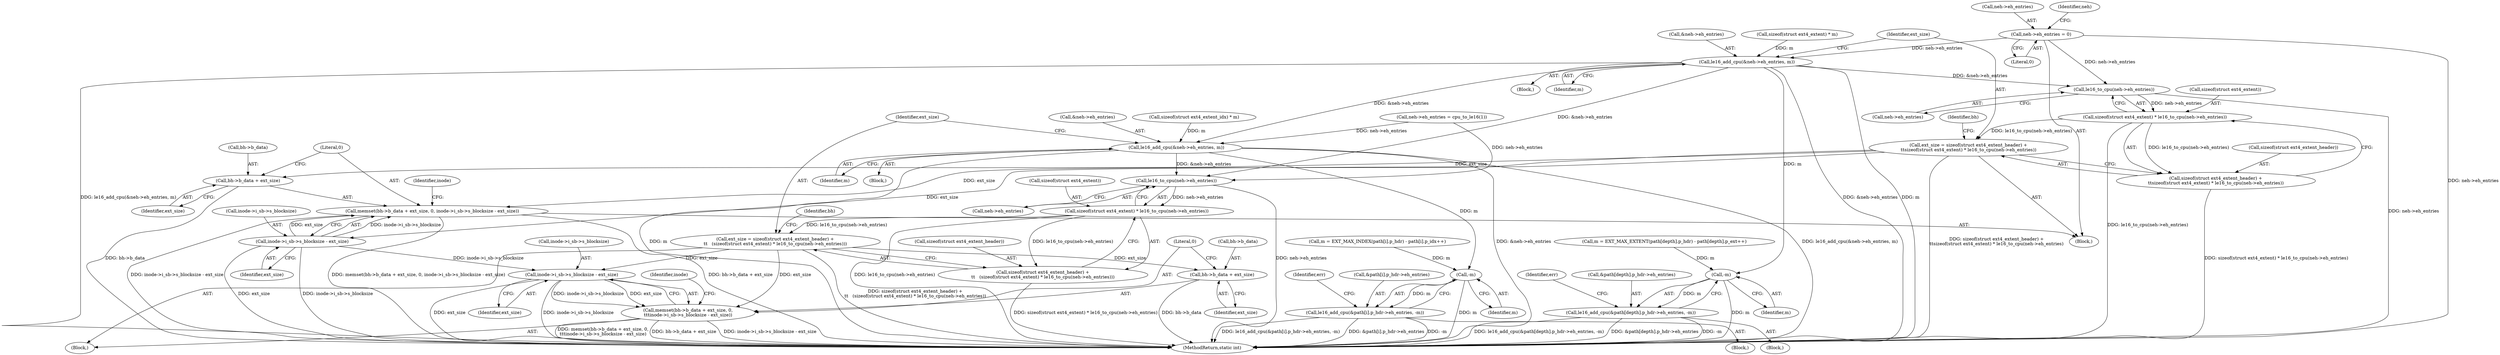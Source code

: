 digraph "0_linux_592acbf16821288ecdc4192c47e3774a4c48bb64_0@pointer" {
"1000327" [label="(Call,neh->eh_entries = 0)"];
"1000429" [label="(Call,le16_add_cpu(&neh->eh_entries, m))"];
"1000443" [label="(Call,le16_to_cpu(neh->eh_entries))"];
"1000440" [label="(Call,sizeof(struct ext4_extent) * le16_to_cpu(neh->eh_entries))"];
"1000435" [label="(Call,ext_size = sizeof(struct ext4_extent_header) +\n\t\tsizeof(struct ext4_extent) * le16_to_cpu(neh->eh_entries))"];
"1000447" [label="(Call,memset(bh->b_data + ext_size, 0, inode->i_sb->s_blocksize - ext_size))"];
"1000448" [label="(Call,bh->b_data + ext_size)"];
"1000454" [label="(Call,inode->i_sb->s_blocksize - ext_size)"];
"1000745" [label="(Call,inode->i_sb->s_blocksize - ext_size)"];
"1000738" [label="(Call,memset(bh->b_data + ext_size, 0,\n\t\t\tinode->i_sb->s_blocksize - ext_size))"];
"1000437" [label="(Call,sizeof(struct ext4_extent_header) +\n\t\tsizeof(struct ext4_extent) * le16_to_cpu(neh->eh_entries))"];
"1000505" [label="(Call,-m)"];
"1000496" [label="(Call,le16_add_cpu(&path[depth].p_hdr->eh_entries, -m))"];
"1000720" [label="(Call,le16_add_cpu(&neh->eh_entries, m))"];
"1000734" [label="(Call,le16_to_cpu(neh->eh_entries))"];
"1000731" [label="(Call,sizeof(struct ext4_extent) * le16_to_cpu(neh->eh_entries))"];
"1000726" [label="(Call,ext_size = sizeof(struct ext4_extent_header) +\n\t\t   (sizeof(struct ext4_extent) * le16_to_cpu(neh->eh_entries)))"];
"1000739" [label="(Call,bh->b_data + ext_size)"];
"1000728" [label="(Call,sizeof(struct ext4_extent_header) +\n\t\t   (sizeof(struct ext4_extent) * le16_to_cpu(neh->eh_entries)))"];
"1000796" [label="(Call,-m)"];
"1000787" [label="(Call,le16_add_cpu(&path[i].p_hdr->eh_entries, -m))"];
"1000412" [label="(Block,)"];
"1000453" [label="(Literal,0)"];
"1000716" [label="(Call,sizeof(struct ext4_extent_idx) * m)"];
"1000430" [label="(Call,&neh->eh_entries)"];
"1000707" [label="(Block,)"];
"1000484" [label="(Block,)"];
"1000496" [label="(Call,le16_add_cpu(&path[depth].p_hdr->eh_entries, -m))"];
"1000425" [label="(Call,sizeof(struct ext4_extent) * m)"];
"1000128" [label="(Block,)"];
"1000435" [label="(Call,ext_size = sizeof(struct ext4_extent_header) +\n\t\tsizeof(struct ext4_extent) * le16_to_cpu(neh->eh_entries))"];
"1000720" [label="(Call,le16_add_cpu(&neh->eh_entries, m))"];
"1000390" [label="(Call,m = EXT_MAX_EXTENT(path[depth].p_hdr) - path[depth].p_ext++)"];
"1000741" [label="(Identifier,bh)"];
"1000740" [label="(Call,bh->b_data)"];
"1000553" [label="(Block,)"];
"1000788" [label="(Call,&path[i].p_hdr->eh_entries)"];
"1000753" [label="(Identifier,inode)"];
"1000745" [label="(Call,inode->i_sb->s_blocksize - ext_size)"];
"1000506" [label="(Identifier,m)"];
"1000447" [label="(Call,memset(bh->b_data + ext_size, 0, inode->i_sb->s_blocksize - ext_size))"];
"1000508" [label="(Identifier,err)"];
"1000441" [label="(Call,sizeof(struct ext4_extent))"];
"1000437" [label="(Call,sizeof(struct ext4_extent_header) +\n\t\tsizeof(struct ext4_extent) * le16_to_cpu(neh->eh_entries))"];
"1000594" [label="(Call,neh->eh_entries = cpu_to_le16(1))"];
"1000787" [label="(Call,le16_add_cpu(&path[i].p_hdr->eh_entries, -m))"];
"1000450" [label="(Identifier,bh)"];
"1000444" [label="(Call,neh->eh_entries)"];
"1000734" [label="(Call,le16_to_cpu(neh->eh_entries))"];
"1000462" [label="(Identifier,inode)"];
"1000443" [label="(Call,le16_to_cpu(neh->eh_entries))"];
"1000328" [label="(Call,neh->eh_entries)"];
"1000434" [label="(Identifier,m)"];
"1000672" [label="(Call,m = EXT_MAX_INDEX(path[i].p_hdr) - path[i].p_idx++)"];
"1000436" [label="(Identifier,ext_size)"];
"1000331" [label="(Literal,0)"];
"1000440" [label="(Call,sizeof(struct ext4_extent) * le16_to_cpu(neh->eh_entries))"];
"1000799" [label="(Identifier,err)"];
"1000460" [label="(Identifier,ext_size)"];
"1000728" [label="(Call,sizeof(struct ext4_extent_header) +\n\t\t   (sizeof(struct ext4_extent) * le16_to_cpu(neh->eh_entries)))"];
"1000738" [label="(Call,memset(bh->b_data + ext_size, 0,\n\t\t\tinode->i_sb->s_blocksize - ext_size))"];
"1000727" [label="(Identifier,ext_size)"];
"1000448" [label="(Call,bh->b_data + ext_size)"];
"1000739" [label="(Call,bh->b_data + ext_size)"];
"1000731" [label="(Call,sizeof(struct ext4_extent) * le16_to_cpu(neh->eh_entries))"];
"1000449" [label="(Call,bh->b_data)"];
"1000743" [label="(Identifier,ext_size)"];
"1000505" [label="(Call,-m)"];
"1000455" [label="(Call,inode->i_sb->s_blocksize)"];
"1000454" [label="(Call,inode->i_sb->s_blocksize - ext_size)"];
"1000865" [label="(MethodReturn,static int)"];
"1000726" [label="(Call,ext_size = sizeof(struct ext4_extent_header) +\n\t\t   (sizeof(struct ext4_extent) * le16_to_cpu(neh->eh_entries)))"];
"1000746" [label="(Call,inode->i_sb->s_blocksize)"];
"1000438" [label="(Call,sizeof(struct ext4_extent_header))"];
"1000735" [label="(Call,neh->eh_entries)"];
"1000429" [label="(Call,le16_add_cpu(&neh->eh_entries, m))"];
"1000775" [label="(Block,)"];
"1000334" [label="(Identifier,neh)"];
"1000751" [label="(Identifier,ext_size)"];
"1000797" [label="(Identifier,m)"];
"1000452" [label="(Identifier,ext_size)"];
"1000721" [label="(Call,&neh->eh_entries)"];
"1000796" [label="(Call,-m)"];
"1000729" [label="(Call,sizeof(struct ext4_extent_header))"];
"1000497" [label="(Call,&path[depth].p_hdr->eh_entries)"];
"1000732" [label="(Call,sizeof(struct ext4_extent))"];
"1000744" [label="(Literal,0)"];
"1000725" [label="(Identifier,m)"];
"1000327" [label="(Call,neh->eh_entries = 0)"];
"1000327" -> "1000128"  [label="AST: "];
"1000327" -> "1000331"  [label="CFG: "];
"1000328" -> "1000327"  [label="AST: "];
"1000331" -> "1000327"  [label="AST: "];
"1000334" -> "1000327"  [label="CFG: "];
"1000327" -> "1000865"  [label="DDG: neh->eh_entries"];
"1000327" -> "1000429"  [label="DDG: neh->eh_entries"];
"1000327" -> "1000443"  [label="DDG: neh->eh_entries"];
"1000429" -> "1000412"  [label="AST: "];
"1000429" -> "1000434"  [label="CFG: "];
"1000430" -> "1000429"  [label="AST: "];
"1000434" -> "1000429"  [label="AST: "];
"1000436" -> "1000429"  [label="CFG: "];
"1000429" -> "1000865"  [label="DDG: m"];
"1000429" -> "1000865"  [label="DDG: &neh->eh_entries"];
"1000429" -> "1000865"  [label="DDG: le16_add_cpu(&neh->eh_entries, m)"];
"1000425" -> "1000429"  [label="DDG: m"];
"1000429" -> "1000443"  [label="DDG: &neh->eh_entries"];
"1000429" -> "1000505"  [label="DDG: m"];
"1000429" -> "1000720"  [label="DDG: &neh->eh_entries"];
"1000429" -> "1000734"  [label="DDG: &neh->eh_entries"];
"1000443" -> "1000440"  [label="AST: "];
"1000443" -> "1000444"  [label="CFG: "];
"1000444" -> "1000443"  [label="AST: "];
"1000440" -> "1000443"  [label="CFG: "];
"1000443" -> "1000865"  [label="DDG: neh->eh_entries"];
"1000443" -> "1000440"  [label="DDG: neh->eh_entries"];
"1000440" -> "1000437"  [label="AST: "];
"1000441" -> "1000440"  [label="AST: "];
"1000437" -> "1000440"  [label="CFG: "];
"1000440" -> "1000865"  [label="DDG: le16_to_cpu(neh->eh_entries)"];
"1000440" -> "1000435"  [label="DDG: le16_to_cpu(neh->eh_entries)"];
"1000440" -> "1000437"  [label="DDG: le16_to_cpu(neh->eh_entries)"];
"1000435" -> "1000128"  [label="AST: "];
"1000435" -> "1000437"  [label="CFG: "];
"1000436" -> "1000435"  [label="AST: "];
"1000437" -> "1000435"  [label="AST: "];
"1000450" -> "1000435"  [label="CFG: "];
"1000435" -> "1000865"  [label="DDG: sizeof(struct ext4_extent_header) +\n\t\tsizeof(struct ext4_extent) * le16_to_cpu(neh->eh_entries)"];
"1000435" -> "1000447"  [label="DDG: ext_size"];
"1000435" -> "1000448"  [label="DDG: ext_size"];
"1000435" -> "1000454"  [label="DDG: ext_size"];
"1000447" -> "1000128"  [label="AST: "];
"1000447" -> "1000454"  [label="CFG: "];
"1000448" -> "1000447"  [label="AST: "];
"1000453" -> "1000447"  [label="AST: "];
"1000454" -> "1000447"  [label="AST: "];
"1000462" -> "1000447"  [label="CFG: "];
"1000447" -> "1000865"  [label="DDG: memset(bh->b_data + ext_size, 0, inode->i_sb->s_blocksize - ext_size)"];
"1000447" -> "1000865"  [label="DDG: bh->b_data + ext_size"];
"1000447" -> "1000865"  [label="DDG: inode->i_sb->s_blocksize - ext_size"];
"1000454" -> "1000447"  [label="DDG: inode->i_sb->s_blocksize"];
"1000454" -> "1000447"  [label="DDG: ext_size"];
"1000448" -> "1000452"  [label="CFG: "];
"1000449" -> "1000448"  [label="AST: "];
"1000452" -> "1000448"  [label="AST: "];
"1000453" -> "1000448"  [label="CFG: "];
"1000448" -> "1000865"  [label="DDG: bh->b_data"];
"1000454" -> "1000460"  [label="CFG: "];
"1000455" -> "1000454"  [label="AST: "];
"1000460" -> "1000454"  [label="AST: "];
"1000454" -> "1000865"  [label="DDG: inode->i_sb->s_blocksize"];
"1000454" -> "1000865"  [label="DDG: ext_size"];
"1000454" -> "1000745"  [label="DDG: inode->i_sb->s_blocksize"];
"1000745" -> "1000738"  [label="AST: "];
"1000745" -> "1000751"  [label="CFG: "];
"1000746" -> "1000745"  [label="AST: "];
"1000751" -> "1000745"  [label="AST: "];
"1000738" -> "1000745"  [label="CFG: "];
"1000745" -> "1000865"  [label="DDG: ext_size"];
"1000745" -> "1000865"  [label="DDG: inode->i_sb->s_blocksize"];
"1000745" -> "1000738"  [label="DDG: inode->i_sb->s_blocksize"];
"1000745" -> "1000738"  [label="DDG: ext_size"];
"1000726" -> "1000745"  [label="DDG: ext_size"];
"1000738" -> "1000553"  [label="AST: "];
"1000739" -> "1000738"  [label="AST: "];
"1000744" -> "1000738"  [label="AST: "];
"1000753" -> "1000738"  [label="CFG: "];
"1000738" -> "1000865"  [label="DDG: bh->b_data + ext_size"];
"1000738" -> "1000865"  [label="DDG: inode->i_sb->s_blocksize - ext_size"];
"1000738" -> "1000865"  [label="DDG: memset(bh->b_data + ext_size, 0,\n\t\t\tinode->i_sb->s_blocksize - ext_size)"];
"1000726" -> "1000738"  [label="DDG: ext_size"];
"1000438" -> "1000437"  [label="AST: "];
"1000437" -> "1000865"  [label="DDG: sizeof(struct ext4_extent) * le16_to_cpu(neh->eh_entries)"];
"1000505" -> "1000496"  [label="AST: "];
"1000505" -> "1000506"  [label="CFG: "];
"1000506" -> "1000505"  [label="AST: "];
"1000496" -> "1000505"  [label="CFG: "];
"1000505" -> "1000865"  [label="DDG: m"];
"1000505" -> "1000496"  [label="DDG: m"];
"1000390" -> "1000505"  [label="DDG: m"];
"1000496" -> "1000484"  [label="AST: "];
"1000497" -> "1000496"  [label="AST: "];
"1000508" -> "1000496"  [label="CFG: "];
"1000496" -> "1000865"  [label="DDG: le16_add_cpu(&path[depth].p_hdr->eh_entries, -m)"];
"1000496" -> "1000865"  [label="DDG: &path[depth].p_hdr->eh_entries"];
"1000496" -> "1000865"  [label="DDG: -m"];
"1000720" -> "1000707"  [label="AST: "];
"1000720" -> "1000725"  [label="CFG: "];
"1000721" -> "1000720"  [label="AST: "];
"1000725" -> "1000720"  [label="AST: "];
"1000727" -> "1000720"  [label="CFG: "];
"1000720" -> "1000865"  [label="DDG: &neh->eh_entries"];
"1000720" -> "1000865"  [label="DDG: le16_add_cpu(&neh->eh_entries, m)"];
"1000720" -> "1000865"  [label="DDG: m"];
"1000594" -> "1000720"  [label="DDG: neh->eh_entries"];
"1000716" -> "1000720"  [label="DDG: m"];
"1000720" -> "1000734"  [label="DDG: &neh->eh_entries"];
"1000720" -> "1000796"  [label="DDG: m"];
"1000734" -> "1000731"  [label="AST: "];
"1000734" -> "1000735"  [label="CFG: "];
"1000735" -> "1000734"  [label="AST: "];
"1000731" -> "1000734"  [label="CFG: "];
"1000734" -> "1000865"  [label="DDG: neh->eh_entries"];
"1000734" -> "1000731"  [label="DDG: neh->eh_entries"];
"1000594" -> "1000734"  [label="DDG: neh->eh_entries"];
"1000731" -> "1000728"  [label="AST: "];
"1000732" -> "1000731"  [label="AST: "];
"1000728" -> "1000731"  [label="CFG: "];
"1000731" -> "1000865"  [label="DDG: le16_to_cpu(neh->eh_entries)"];
"1000731" -> "1000726"  [label="DDG: le16_to_cpu(neh->eh_entries)"];
"1000731" -> "1000728"  [label="DDG: le16_to_cpu(neh->eh_entries)"];
"1000726" -> "1000553"  [label="AST: "];
"1000726" -> "1000728"  [label="CFG: "];
"1000727" -> "1000726"  [label="AST: "];
"1000728" -> "1000726"  [label="AST: "];
"1000741" -> "1000726"  [label="CFG: "];
"1000726" -> "1000865"  [label="DDG: sizeof(struct ext4_extent_header) +\n\t\t   (sizeof(struct ext4_extent) * le16_to_cpu(neh->eh_entries))"];
"1000726" -> "1000739"  [label="DDG: ext_size"];
"1000739" -> "1000743"  [label="CFG: "];
"1000740" -> "1000739"  [label="AST: "];
"1000743" -> "1000739"  [label="AST: "];
"1000744" -> "1000739"  [label="CFG: "];
"1000739" -> "1000865"  [label="DDG: bh->b_data"];
"1000729" -> "1000728"  [label="AST: "];
"1000728" -> "1000865"  [label="DDG: sizeof(struct ext4_extent) * le16_to_cpu(neh->eh_entries)"];
"1000796" -> "1000787"  [label="AST: "];
"1000796" -> "1000797"  [label="CFG: "];
"1000797" -> "1000796"  [label="AST: "];
"1000787" -> "1000796"  [label="CFG: "];
"1000796" -> "1000865"  [label="DDG: m"];
"1000796" -> "1000787"  [label="DDG: m"];
"1000672" -> "1000796"  [label="DDG: m"];
"1000787" -> "1000775"  [label="AST: "];
"1000788" -> "1000787"  [label="AST: "];
"1000799" -> "1000787"  [label="CFG: "];
"1000787" -> "1000865"  [label="DDG: &path[i].p_hdr->eh_entries"];
"1000787" -> "1000865"  [label="DDG: -m"];
"1000787" -> "1000865"  [label="DDG: le16_add_cpu(&path[i].p_hdr->eh_entries, -m)"];
}
